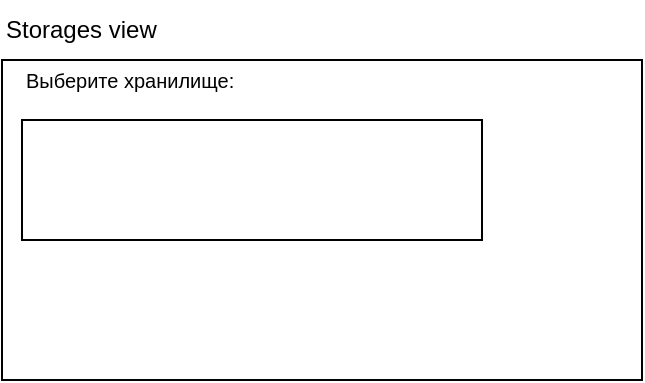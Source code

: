 <mxfile version="21.6.6" type="device">
  <diagram name="Страница 1" id="v9nB-Sz09EhQqfPfFZOd">
    <mxGraphModel dx="457" dy="277" grid="1" gridSize="10" guides="1" tooltips="1" connect="1" arrows="1" fold="1" page="1" pageScale="1" pageWidth="827" pageHeight="1169" math="0" shadow="0">
      <root>
        <mxCell id="0" />
        <mxCell id="1" parent="0" />
        <mxCell id="8l7dXHb7A2ATMkSNI6b_-1" value="" style="rounded=0;whiteSpace=wrap;html=1;" vertex="1" parent="1">
          <mxGeometry x="40" y="40" width="320" height="160" as="geometry" />
        </mxCell>
        <mxCell id="8l7dXHb7A2ATMkSNI6b_-2" value="Storages view" style="text;html=1;strokeColor=none;fillColor=none;align=left;verticalAlign=middle;whiteSpace=wrap;rounded=0;" vertex="1" parent="1">
          <mxGeometry x="40" y="10" width="320" height="30" as="geometry" />
        </mxCell>
        <mxCell id="8l7dXHb7A2ATMkSNI6b_-3" value="Выберите хранилище:" style="text;html=1;strokeColor=none;fillColor=none;align=left;verticalAlign=middle;whiteSpace=wrap;rounded=0;fontSize=10;" vertex="1" parent="1">
          <mxGeometry x="50" y="40" width="300" height="20" as="geometry" />
        </mxCell>
        <mxCell id="8l7dXHb7A2ATMkSNI6b_-4" value="" style="rounded=0;whiteSpace=wrap;html=1;" vertex="1" parent="1">
          <mxGeometry x="50" y="70" width="230" height="60" as="geometry" />
        </mxCell>
      </root>
    </mxGraphModel>
  </diagram>
</mxfile>
